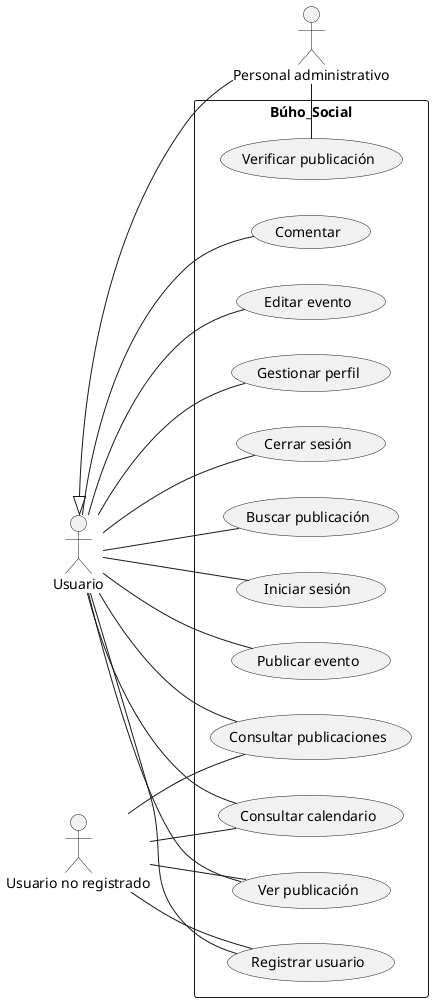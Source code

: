 @startuml Diagrama de casos de uso
actor "Personal administrativo" as admin
actor Usuario as user
actor "Usuario no registrado" as userR
left to right direction


rectangle Búho_Social{
    usecase "Iniciar sesión" as UC1
    usecase "Registrar usuario" as UC2
    usecase "Consultar publicaciones" as UC3
    usecase "Publicar evento" as UC4
    usecase "Ver publicación" as UC5
    usecase "Comentar" as UC6
    usecase "Editar evento" as UC7
    usecase "Gestionar perfil" as UC8
    usecase "Cerrar sesión" as UC9
    usecase "Verificar publicación" as UC10
    usecase "Consultar calendario" as UC11
    usecase "Buscar publicación" as UC12
}
admin--UC10
user--UC1
user--UC2
user--UC3
user--UC4
user--UC5
user--UC6
user--UC7
user--UC8
user--UC9
user--UC11
user--UC12
user <|-- admin
userR--UC3
userR--UC5
userR--UC2
userR--UC11

@enduml